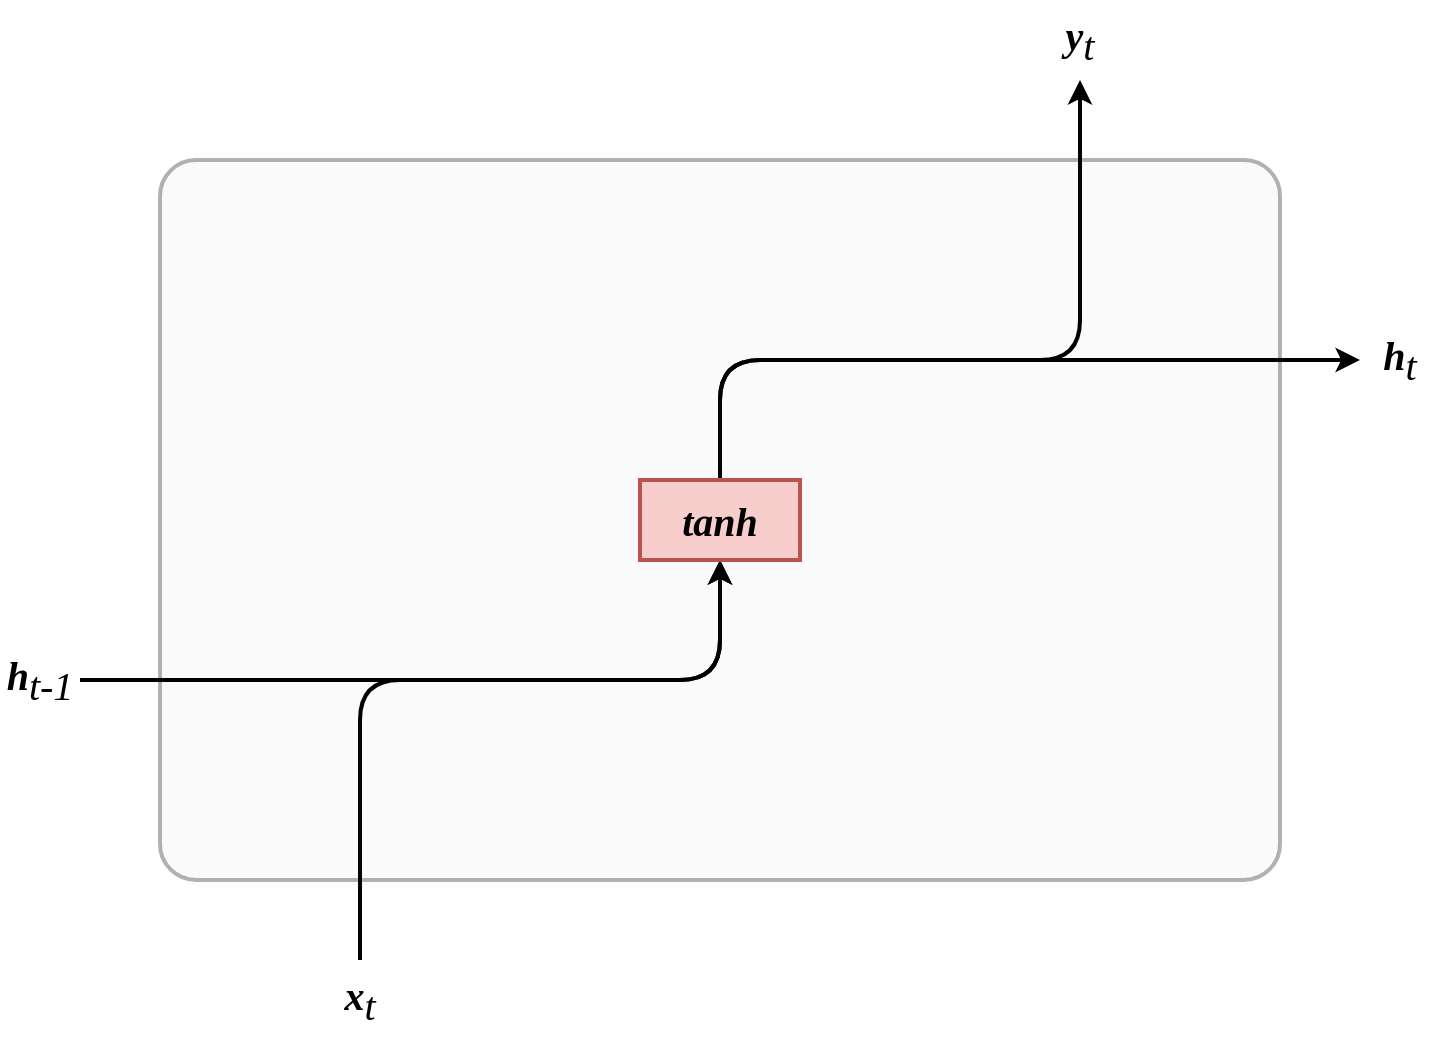<mxfile version="19.0.3" type="device"><diagram id="iycwLSMlp3Z28Fjqb3wk" name="第 1 页"><mxGraphModel dx="1106" dy="817" grid="1" gridSize="10" guides="1" tooltips="1" connect="1" arrows="1" fold="1" page="1" pageScale="1" pageWidth="1200" pageHeight="1200" math="0" shadow="0"><root><mxCell id="0"/><mxCell id="1" parent="0"/><mxCell id="71" value="" style="rounded=1;whiteSpace=wrap;html=1;fontFamily=STIXGeneral;fontSize=12;strokeWidth=2;verticalAlign=middle;opacity=50;arcSize=5;fontStyle=2;fillColor=#f5f5f5;fontColor=#333333;strokeColor=#666666;" parent="1" vertex="1"><mxGeometry x="200" y="160" width="560" height="360" as="geometry"/></mxCell><mxCell id="58" value="&lt;b&gt;h&lt;/b&gt;&lt;sub style=&quot;font-size: 20px;&quot;&gt;t&lt;/sub&gt;" style="text;html=1;strokeColor=none;fillColor=none;align=center;verticalAlign=middle;whiteSpace=wrap;rounded=0;fontFamily=STIXGeneral;fontSize=20;fontStyle=2" parent="1" vertex="1"><mxGeometry x="800" y="240" width="40" height="40" as="geometry"/></mxCell><mxCell id="60" value="&lt;b&gt;y&lt;/b&gt;&lt;sub style=&quot;font-size: 20px;&quot;&gt;t&lt;/sub&gt;" style="text;html=1;strokeColor=none;fillColor=none;align=center;verticalAlign=middle;whiteSpace=wrap;rounded=0;fontFamily=STIXGeneral;fontSize=20;fontStyle=2" parent="1" vertex="1"><mxGeometry x="640" y="80" width="40" height="40" as="geometry"/></mxCell><mxCell id="mCqQzuWvSfgi7KHOXarS-71" style="edgeStyle=orthogonalEdgeStyle;rounded=1;orthogonalLoop=1;jettySize=auto;html=1;exitX=1;exitY=0.5;exitDx=0;exitDy=0;entryX=0.5;entryY=1;entryDx=0;entryDy=0;strokeWidth=2;arcSize=40;" edge="1" parent="1" source="GB48DjWPYhgpwPjTK7Qo-71" target="GB48DjWPYhgpwPjTK7Qo-76"><mxGeometry relative="1" as="geometry"/></mxCell><mxCell id="GB48DjWPYhgpwPjTK7Qo-71" value="&lt;b&gt;h&lt;/b&gt;&lt;sub style=&quot;font-size: 20px;&quot;&gt;t-1&lt;/sub&gt;" style="text;html=1;strokeColor=none;fillColor=none;align=center;verticalAlign=middle;whiteSpace=wrap;rounded=0;fontFamily=STIXGeneral;fontSize=20;fontStyle=2" parent="1" vertex="1"><mxGeometry x="120" y="400" width="40" height="40" as="geometry"/></mxCell><mxCell id="mCqQzuWvSfgi7KHOXarS-72" style="edgeStyle=orthogonalEdgeStyle;rounded=1;orthogonalLoop=1;jettySize=auto;html=1;exitX=0.5;exitY=0;exitDx=0;exitDy=0;entryX=0.5;entryY=1;entryDx=0;entryDy=0;strokeWidth=2;arcSize=40;" edge="1" parent="1" source="GB48DjWPYhgpwPjTK7Qo-72" target="GB48DjWPYhgpwPjTK7Qo-76"><mxGeometry relative="1" as="geometry"><Array as="points"><mxPoint x="300" y="420"/><mxPoint x="480" y="420"/></Array></mxGeometry></mxCell><mxCell id="GB48DjWPYhgpwPjTK7Qo-72" value="&lt;b&gt;x&lt;/b&gt;&lt;sub style=&quot;font-size: 20px;&quot;&gt;t&lt;/sub&gt;" style="text;html=1;strokeColor=none;fillColor=none;align=center;verticalAlign=middle;whiteSpace=wrap;rounded=0;fontFamily=STIXGeneral;fontSize=20;fontStyle=2" parent="1" vertex="1"><mxGeometry x="280" y="560" width="40" height="40" as="geometry"/></mxCell><mxCell id="mCqQzuWvSfgi7KHOXarS-75" style="edgeStyle=orthogonalEdgeStyle;rounded=1;orthogonalLoop=1;jettySize=auto;html=1;exitX=0.5;exitY=0;exitDx=0;exitDy=0;entryX=0.5;entryY=1;entryDx=0;entryDy=0;strokeWidth=2;arcSize=40;" edge="1" parent="1" source="GB48DjWPYhgpwPjTK7Qo-76" target="60"><mxGeometry relative="1" as="geometry"><Array as="points"><mxPoint x="480" y="260"/><mxPoint x="660" y="260"/></Array></mxGeometry></mxCell><mxCell id="mCqQzuWvSfgi7KHOXarS-76" style="edgeStyle=orthogonalEdgeStyle;rounded=1;orthogonalLoop=1;jettySize=auto;html=1;exitX=0.5;exitY=0;exitDx=0;exitDy=0;entryX=0;entryY=0.5;entryDx=0;entryDy=0;strokeWidth=2;arcSize=40;" edge="1" parent="1" source="GB48DjWPYhgpwPjTK7Qo-76" target="58"><mxGeometry relative="1" as="geometry"/></mxCell><mxCell id="GB48DjWPYhgpwPjTK7Qo-76" value="tanh" style="rounded=0;whiteSpace=wrap;html=1;fontSize=20;strokeWidth=2;fontFamily=STIXGeneral;fontStyle=3;fillColor=#f8cecc;strokeColor=#b85450;" parent="1" vertex="1"><mxGeometry x="440" y="320" width="80" height="40" as="geometry"/></mxCell></root></mxGraphModel></diagram></mxfile>